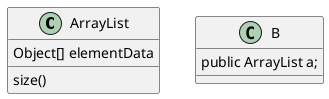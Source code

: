 @startuml
'https://plantuml.com/class-diagram




class ArrayList {
Object[] elementData
size()
}

class B {
    public ArrayList a;

'    public void setA(ArrayList a){
'        this.a = a;
'    }
}

@enduml